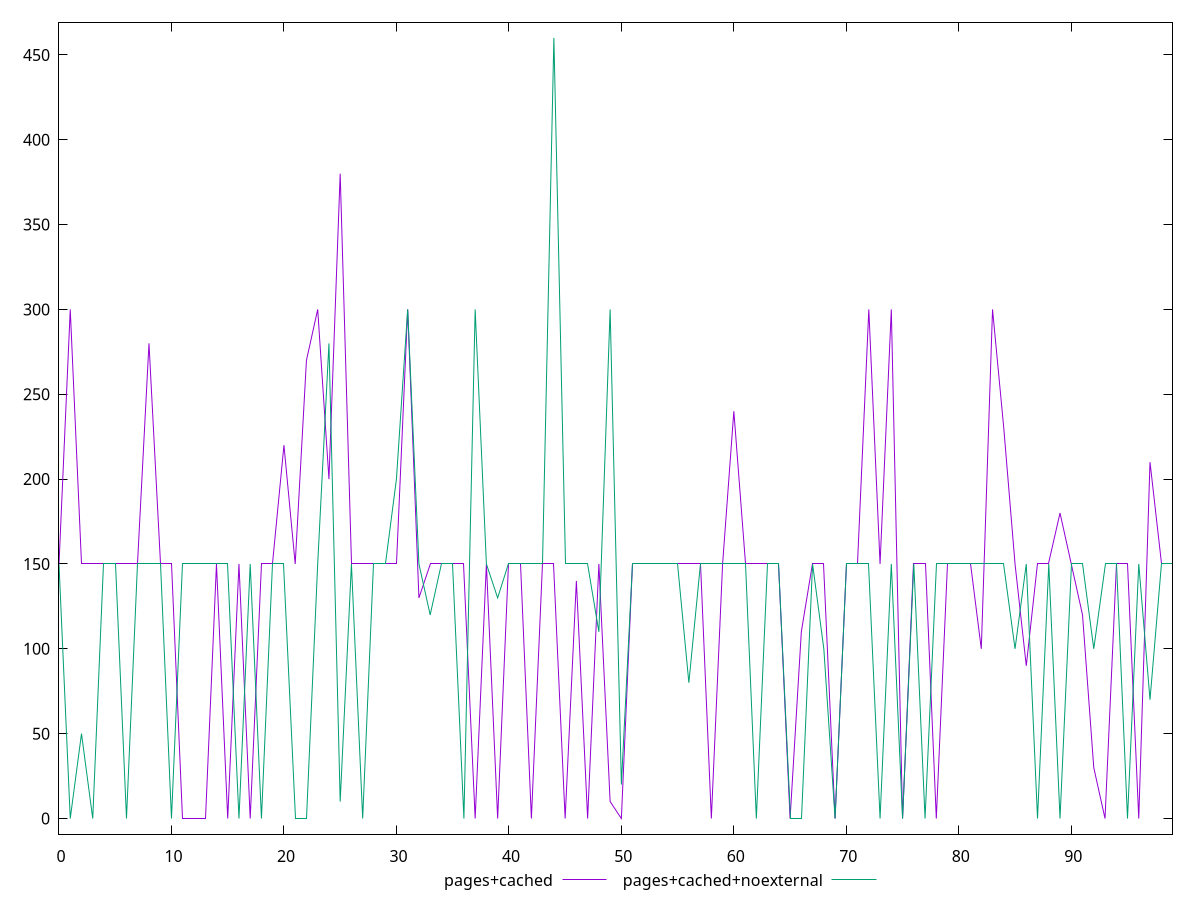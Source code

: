 reset

$pagesCached <<EOF
0 150
1 300
2 150
3 150
4 150
5 150
6 150
7 150
8 280
9 150
10 150
11 0
12 0
13 0
14 150
15 0
16 150
17 0
18 150
19 150
20 220
21 150
22 270
23 300
24 200
25 380
26 150
27 150
28 150
29 150
30 150
31 300
32 130
33 150
34 150
35 150
36 150
37 0
38 150
39 0
40 150
41 150
42 0
43 150
44 150
45 0
46 140
47 0
48 150
49 10
50 0
51 150
52 150
53 150
54 150
55 150
56 150
57 150
58 0
59 150
60 240
61 150
62 150
63 150
64 150
65 0
66 110
67 150
68 150
69 0
70 150
71 150
72 300
73 150
74 300
75 0
76 150
77 150
78 0
79 150
80 150
81 150
82 100
83 300
84 230
85 150
86 90
87 150
88 150
89 180
90 150
91 120
92 30
93 0
94 150
95 150
96 0
97 210
98 150
99 150
EOF

$pagesCachedNoexternal <<EOF
0 150
1 0
2 50
3 0
4 150
5 150
6 0
7 150
8 150
9 150
10 0
11 150
12 150
13 150
14 150
15 150
16 0
17 150
18 0
19 150
20 150
21 0
22 0
23 150
24 280
25 10
26 150
27 0
28 150
29 150
30 200
31 300
32 150
33 120
34 150
35 150
36 0
37 300
38 150
39 130
40 150
41 150
42 150
43 150
44 460
45 150
46 150
47 150
48 110
49 300
50 20
51 150
52 150
53 150
54 150
55 150
56 80
57 150
58 150
59 150
60 150
61 150
62 0
63 150
64 150
65 0
66 0
67 150
68 100
69 0
70 150
71 150
72 150
73 0
74 150
75 0
76 150
77 0
78 150
79 150
80 150
81 150
82 150
83 150
84 150
85 100
86 150
87 0
88 150
89 0
90 150
91 150
92 100
93 150
94 150
95 0
96 150
97 70
98 150
99 150
EOF

set key outside below
set xrange [0:99]
set yrange [-9.200000000000001:469.2]
set trange [-9.200000000000001:469.2]
set terminal svg size 640, 520 enhanced background rgb 'white'
set output "reprap/uses-optimized-images/comparison/line/1_vs_2.svg"

plot $pagesCached title "pages+cached" with line, \
     $pagesCachedNoexternal title "pages+cached+noexternal" with line

reset
